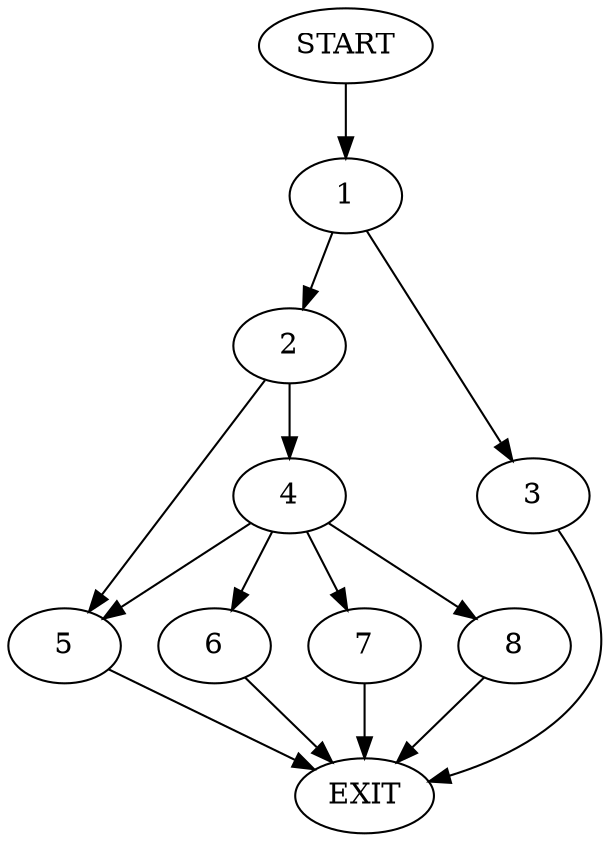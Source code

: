 digraph {
0 [label="START"]
9 [label="EXIT"]
0 -> 1
1 -> 2
1 -> 3
3 -> 9
2 -> 4
2 -> 5
4 -> 6
4 -> 7
4 -> 5
4 -> 8
5 -> 9
6 -> 9
8 -> 9
7 -> 9
}
